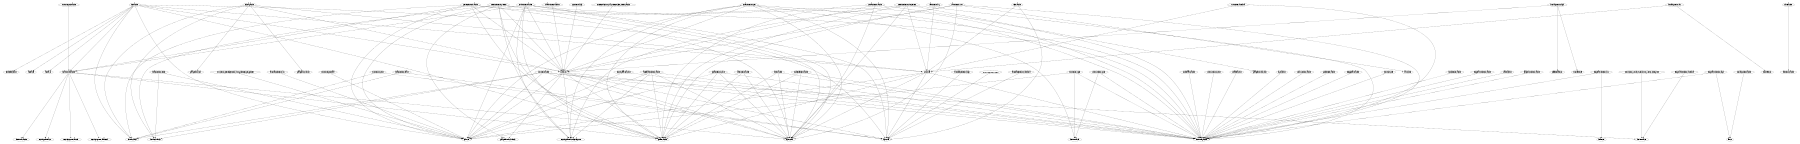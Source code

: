 // TA Pair
strict digraph {
	graph [nodesep=1 pad=0.5 ranksep=10 size="12,12"]
	<switch,off> -> <lights,off>
	<door_lock,code> -> <user_notify,active>
	<nfc_tag,active> -> <garage_door,unlock>
	<nfc_tag,active> -> <garage_door,lock>
	<acceleration_sensor,active> -> <speaker,active>
	<time,active> -> <camera,off>
	<door_sensor,close> -> <lights,off>
	<switch,on> -> <lights,off>
	<window_sensor,open> -> <thermostat,off>
	<beacon_sensor,enter> -> <door_lock,unlock>
	<temperature_sensor,high> -> <fan,on>
	<power_meter,threshold> -> <switch,off>
	<presence_sensor,active> -> <user_notify,active>
	<presence_sensor,present> -> <lights,on>
	<nfc_tag,active> -> <switch,on>
	<knock_sensor,active> -> <user_notify,active>
	<motion_sensor,active> -> <user_notify,active>
	<presence_sensor,present> -> <switch,on>
	<door_sensor,open> -> <lights,on>
	<contact_sensor,open> -> <lights,off>
	<presence_sensor,present> -> <garagedoor_lock,unlock>
	<locationMode,active> -> <security_system,disarmed>
	<contact_sensor,active> -> <lights,color>
	<temperature_sensor,active> -> <user_notify,active>
	<beacon_sensor,leave> -> <lights,off>
	<washer,active> -> <user_notify,active>
	<garagedoor_sensor,active> -> <user_notify,active>
	<humidity_sensor,high> -> <humidifier,off>
	<water_sensor,active> -> <lights,color>
	<humidity_sensor,active> -> <fan,on>
	<smoke_alarm,active> -> <user_notify,active>
	<locationMode,active> -> <speaker,active>
	<motion_sensor,active> -> <switch,on>
	<contact_sensor,open> -> <thermostat,off>
	<locationMode,active> -> <thermostat,active>
	<switch,on> -> <security_camera,image_capture>
	<timer,active> -> <switch,off>
	<locationMode,active> -> <lights,color>
	<humidity_sensor,high> -> <switch,on>
	<time,active> -> <camera,on>
	<switch,on> -> <lights,color>
	<beacon_sensor,enter> -> <lights,on>
	<illuminance_sensor,low> -> <lights,on>
	<window_sensor,close> -> <user_notify,active>
	<presence_sensor,active> -> <locationMode,active>
	<smoke_detector,active> -> <speaker,active>
	<presence_sensor,present> -> <speaker,active>
	<humidity_sensor,low> -> <switch,off>
	<contact_sensor,open> -> <lights,color>
	<water_sensor,wet> -> <speaker,active>
	<contact_sensor,open> -> <user_notify,active>
	<presence_sensor,present> -> <door_lock,unlock>
	<presence_sensor,active> -> <speaker,active>
	<button,active> -> <lights,color>
	<smoke_detector,active> -> <user_notify,active>
	<humidity_sensor,low> -> <humidifier,on>
	<server_response,active> -> <locationMode,active>
	<presence_sensor,not_present> -> <speaker,active>
	<contact_sensor,open> -> <switch,on>
	<motion_sensor,active> -> <speaker,active>
	<acceleration_sensor,active> -> <lights,on>
	<switch,on> -> <lights,on>
	<presence_sensor,active> -> <lights,on>
	<server_response,success> -> <lights,off>
	<contact_sensor,active> -> <switch,on>
	<motion_sensor,active> -> <lights,on>
	<nfc_tag,active> -> <door_lock,unlock>
	<nfc_tag,active> -> <door_lock,lock>
	<server_response,fail> -> <lights,on>
	<water_sensor,dry> -> <switch,off>
	<motion_sensor,active> -> <security_camera,image_capture>
	<contact_sensor,close> -> <lights,on>
	<power_meter,threshold> -> <user_notify,active>
	<acceleration_sensor,active> -> <lights,color>
	<time,active> -> <locationMode,active>
	<door_sensor,active> -> <user_notify,active>
	<time,active> -> <speaker,active>
	<switch,off> -> <speaker,active>
	<water_sensor,wet> -> <lights,color>
	<temperature_sensor,high> -> <user_notify,active>
	<contact_sensor,active> -> <user_notify,active>
	<presence_sensor,active> -> <switch,on>
	<Three,active> -> <axis_sensor,active>
	<contact_sensor,close> -> <user_notify,active>
	<door_sensor,active> -> <lights,color>
	<time,active> -> <switch,on>
	<switch,off> -> <lights,on>
	<weather,active> -> <user_notify,active>
	<time,active> -> <pet_feeder,active>
	<switch,on> -> <speaker,active>
	<button,active> -> <user_notify,active>
	<contact_sensor,close> -> <speaker,active>
	<locationMode,active> -> <security_camera,on>
	<beacon_sensor,leave> -> <door_lock,lock>
	<dryer,active> -> <user_notify,active>
	<switch,off> -> <lights,color>
	<contact_sensor,open> -> <speaker,active>
	<locationMode,active> -> <security_system,armed>
	<motion_sensor,active> -> <locationMode,active>
	<switch,off> -> <user_notify,active>
	<time,active> -> <lights,off>
	<door_sensor,close> -> <door_lock,lock>
	<security_alarm,active> -> <user_notify,active>
	<vibration_sensor,active> -> <switch,on>
	<window_sensor,active> -> <user_notify,active>
	<presence_sensor,present> -> <user_notify,active>
	<acceleration_sensor,active> -> <security_camera,image_capture>
	<CO_detector,active> -> <user_notify,active>
	<water_sensor,wet> -> <valve,close>
	<motion_sensor,active> -> <lights,color>
	<door_sensor,open> -> <thermostat,off>
	<presence_sensor,active> -> <lights,color>
	<time,active> -> <switch,off>
	<Regrigerator,active> -> <user_notify,active>
	<contact_sensor,open> -> <security_camera,image_capture>
	<water_sensor,wet> -> <user_notify,active>
	<humidity_sensor,high> -> <coffee_maker,on>
	<switch,on> -> <garagedoor_lock,unlock>
	<nfc_tag,active> -> <switch,off>
	<timer,active> -> <lights,off>
	<contact_sensor,active> -> <speaker,active>
	<presence_sensor,not_present> -> <security_camera,image_capture>
	<presence_sensor,not_present> -> <lights,color>
	<contact_sensor,close> -> <lights,color>
	<door_sensor,active> -> <lights,on>
	<door_sensor,active> -> <thermostat,on>
	<window_sensor,open> -> <user_notify,active>
	<presence_sensor,not_present> -> <garagedoor_lock,lock>
	<water_sensor,wet> -> <switch,on>
	<button,active> -> <speaker,active>
	<presence_sensor,active> -> <door_lock,lock>
	<presence_sensor,present> -> <security_camera,image_capture>
	<contact_sensor,open> -> <lights,on>
	<water_sensor,active> -> <speaker,active>
	<presence_sensor,not_present> -> <user_notify,active>
	<motion_sensor,active> -> <lights,off>
	<smoke_detector,active> -> <lights,color>
	<temperature_sensor,low> -> <heater,on>
	<security_alarm,active> -> <lights,on>
	<door_sensor,open> -> <user_notify,active>
	<time,active> -> <door_lock,lock>
	<temperature_sensor,low> -> <user_notify,active>
	<acceleration_sensor,active> -> <user_notify,active>
	<time,active> -> <lights,on>
	<door_sensor,active> -> <door_lock,lock>
	<illuminance_sensor,threshold> -> <lights,off>
	<CO2_sensor,high> -> <switch,on>
	<switch,on> -> <user_notify,active>
	<presence_sensor,present> -> <lights,color>
	<door_sensor,active> -> <door_lock,unlock>
	<illuminance_sensor,high> -> <lights,off>
	<presence_sensor,not_present> -> <switch,off>
	<temperature_sensor,threshold> -> <thermostat,on>
	<Door_Sensor-Window_Sensor,door-window,close-close> -> <thermostat,on>
	<Door_Sensor-Presence_Sensor,door-presence,open-present> -> <lights,on>
	<Presence_Sensor-null,presence-time,present-active> -> <switch,on>
}
